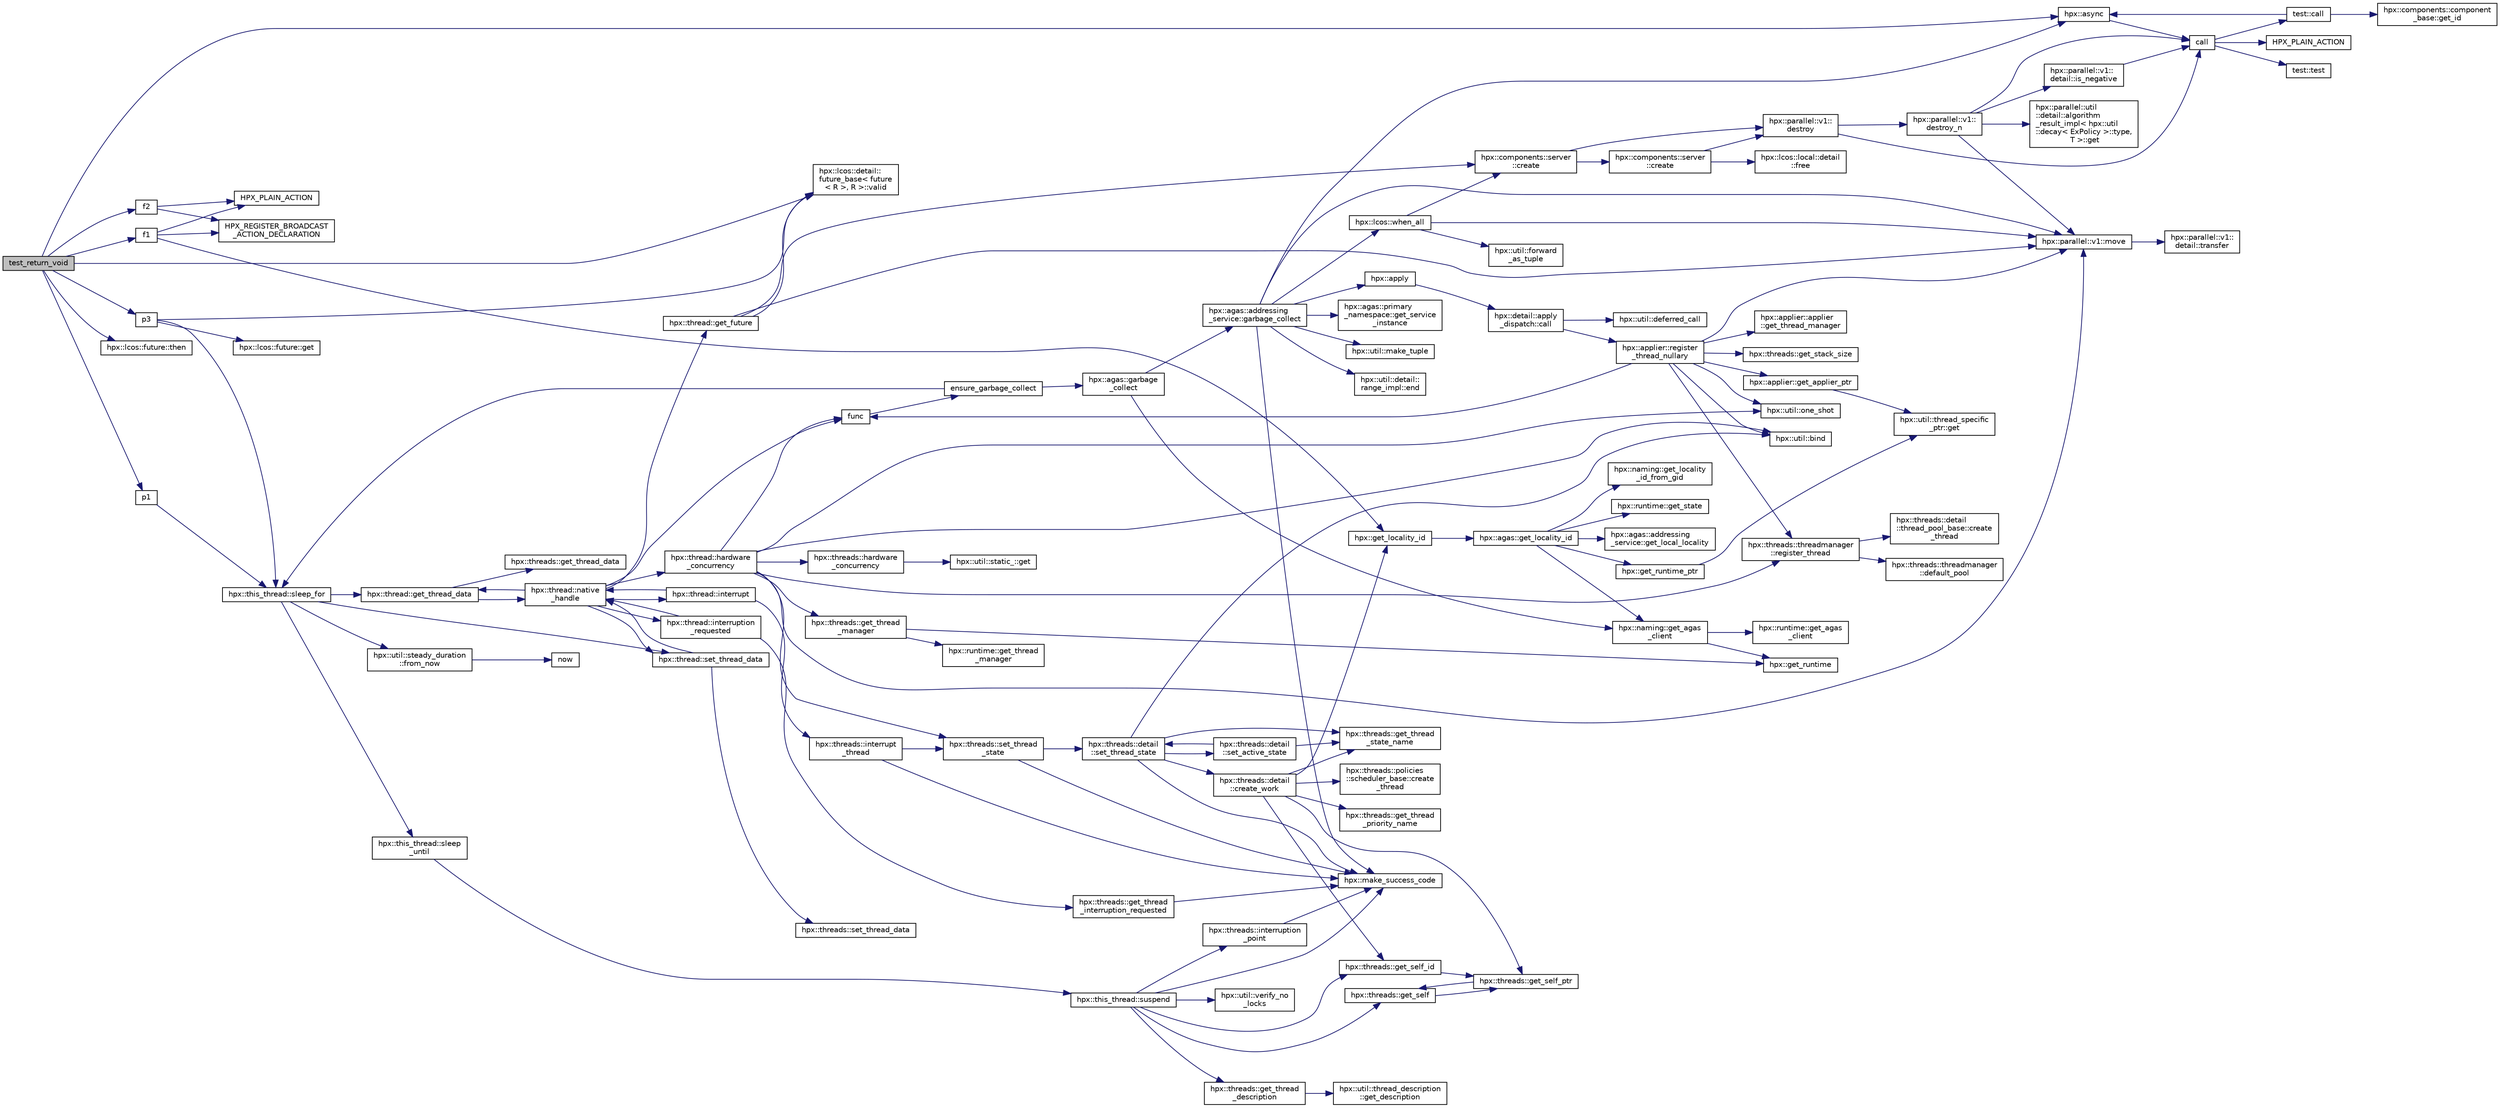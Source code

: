 digraph "test_return_void"
{
  edge [fontname="Helvetica",fontsize="10",labelfontname="Helvetica",labelfontsize="10"];
  node [fontname="Helvetica",fontsize="10",shape=record];
  rankdir="LR";
  Node1317 [label="test_return_void",height=0.2,width=0.4,color="black", fillcolor="grey75", style="filled", fontcolor="black"];
  Node1317 -> Node1318 [color="midnightblue",fontsize="10",style="solid",fontname="Helvetica"];
  Node1318 [label="f1",height=0.2,width=0.4,color="black", fillcolor="white", style="filled",URL="$d8/d8b/broadcast_8cpp.html#a1751fbd41f2529b84514a9dbd767959a"];
  Node1318 -> Node1319 [color="midnightblue",fontsize="10",style="solid",fontname="Helvetica"];
  Node1319 [label="hpx::get_locality_id",height=0.2,width=0.4,color="black", fillcolor="white", style="filled",URL="$d8/d83/namespacehpx.html#a158d7c54a657bb364c1704033010697b",tooltip="Return the number of the locality this function is being called from. "];
  Node1319 -> Node1320 [color="midnightblue",fontsize="10",style="solid",fontname="Helvetica"];
  Node1320 [label="hpx::agas::get_locality_id",height=0.2,width=0.4,color="black", fillcolor="white", style="filled",URL="$dc/d54/namespacehpx_1_1agas.html#a491cc2ddecdf0f1a9129900caa6a4d3e"];
  Node1320 -> Node1321 [color="midnightblue",fontsize="10",style="solid",fontname="Helvetica"];
  Node1321 [label="hpx::get_runtime_ptr",height=0.2,width=0.4,color="black", fillcolor="white", style="filled",URL="$d8/d83/namespacehpx.html#af29daf2bb3e01b4d6495a1742b6cce64"];
  Node1321 -> Node1322 [color="midnightblue",fontsize="10",style="solid",fontname="Helvetica"];
  Node1322 [label="hpx::util::thread_specific\l_ptr::get",height=0.2,width=0.4,color="black", fillcolor="white", style="filled",URL="$d4/d4c/structhpx_1_1util_1_1thread__specific__ptr.html#a3b27d8520710478aa41d1f74206bdba9"];
  Node1320 -> Node1323 [color="midnightblue",fontsize="10",style="solid",fontname="Helvetica"];
  Node1323 [label="hpx::runtime::get_state",height=0.2,width=0.4,color="black", fillcolor="white", style="filled",URL="$d0/d7b/classhpx_1_1runtime.html#ab405f80e060dac95d624520f38b0524c"];
  Node1320 -> Node1324 [color="midnightblue",fontsize="10",style="solid",fontname="Helvetica"];
  Node1324 [label="hpx::naming::get_agas\l_client",height=0.2,width=0.4,color="black", fillcolor="white", style="filled",URL="$d4/dc9/namespacehpx_1_1naming.html#a0408fffd5d34b620712a801b0ae3b032"];
  Node1324 -> Node1325 [color="midnightblue",fontsize="10",style="solid",fontname="Helvetica"];
  Node1325 [label="hpx::get_runtime",height=0.2,width=0.4,color="black", fillcolor="white", style="filled",URL="$d8/d83/namespacehpx.html#aef902cc6c7dd3b9fbadf34d1e850a070"];
  Node1324 -> Node1326 [color="midnightblue",fontsize="10",style="solid",fontname="Helvetica"];
  Node1326 [label="hpx::runtime::get_agas\l_client",height=0.2,width=0.4,color="black", fillcolor="white", style="filled",URL="$d0/d7b/classhpx_1_1runtime.html#aeb5dddd30d6b9861669af8ad44d1a96a"];
  Node1320 -> Node1327 [color="midnightblue",fontsize="10",style="solid",fontname="Helvetica"];
  Node1327 [label="hpx::agas::addressing\l_service::get_local_locality",height=0.2,width=0.4,color="black", fillcolor="white", style="filled",URL="$db/d58/structhpx_1_1agas_1_1addressing__service.html#ab52c19a37c2a7a006c6c15f90ad0539c"];
  Node1320 -> Node1328 [color="midnightblue",fontsize="10",style="solid",fontname="Helvetica"];
  Node1328 [label="hpx::naming::get_locality\l_id_from_gid",height=0.2,width=0.4,color="black", fillcolor="white", style="filled",URL="$d4/dc9/namespacehpx_1_1naming.html#a7fd43037784560bd04fda9b49e33529f"];
  Node1318 -> Node1329 [color="midnightblue",fontsize="10",style="solid",fontname="Helvetica"];
  Node1329 [label="HPX_PLAIN_ACTION",height=0.2,width=0.4,color="black", fillcolor="white", style="filled",URL="$d8/d8b/broadcast_8cpp.html#a19685a0394ce6a99351f7a679f6eeefc"];
  Node1318 -> Node1330 [color="midnightblue",fontsize="10",style="solid",fontname="Helvetica"];
  Node1330 [label="HPX_REGISTER_BROADCAST\l_ACTION_DECLARATION",height=0.2,width=0.4,color="black", fillcolor="white", style="filled",URL="$d7/d38/addressing__service_8cpp.html#a573d764d9cb34eec46a4bdffcf07875f"];
  Node1317 -> Node1331 [color="midnightblue",fontsize="10",style="solid",fontname="Helvetica"];
  Node1331 [label="hpx::async",height=0.2,width=0.4,color="black", fillcolor="white", style="filled",URL="$d8/d83/namespacehpx.html#acb7d8e37b73b823956ce144f9a57eaa4"];
  Node1331 -> Node1332 [color="midnightblue",fontsize="10",style="solid",fontname="Helvetica"];
  Node1332 [label="call",height=0.2,width=0.4,color="black", fillcolor="white", style="filled",URL="$d2/d67/promise__1620_8cpp.html#a58357f0b82bc761e1d0b9091ed563a70"];
  Node1332 -> Node1333 [color="midnightblue",fontsize="10",style="solid",fontname="Helvetica"];
  Node1333 [label="test::test",height=0.2,width=0.4,color="black", fillcolor="white", style="filled",URL="$d8/d89/structtest.html#ab42d5ece712d716b04cb3f686f297a26"];
  Node1332 -> Node1334 [color="midnightblue",fontsize="10",style="solid",fontname="Helvetica"];
  Node1334 [label="HPX_PLAIN_ACTION",height=0.2,width=0.4,color="black", fillcolor="white", style="filled",URL="$d2/d67/promise__1620_8cpp.html#ab96aab827a4b1fcaf66cfe0ba83fef23"];
  Node1332 -> Node1335 [color="midnightblue",fontsize="10",style="solid",fontname="Helvetica"];
  Node1335 [label="test::call",height=0.2,width=0.4,color="black", fillcolor="white", style="filled",URL="$d8/d89/structtest.html#aeb29e7ed6518b9426ccf1344c52620ae"];
  Node1335 -> Node1331 [color="midnightblue",fontsize="10",style="solid",fontname="Helvetica"];
  Node1335 -> Node1336 [color="midnightblue",fontsize="10",style="solid",fontname="Helvetica"];
  Node1336 [label="hpx::components::component\l_base::get_id",height=0.2,width=0.4,color="black", fillcolor="white", style="filled",URL="$d2/de6/classhpx_1_1components_1_1component__base.html#a4c8fd93514039bdf01c48d66d82b19cd"];
  Node1317 -> Node1337 [color="midnightblue",fontsize="10",style="solid",fontname="Helvetica"];
  Node1337 [label="p1",height=0.2,width=0.4,color="black", fillcolor="white", style="filled",URL="$df/da5/future__then_8cpp.html#a8978a24b044bacf963e33824a4c1ac98"];
  Node1337 -> Node1338 [color="midnightblue",fontsize="10",style="solid",fontname="Helvetica"];
  Node1338 [label="hpx::this_thread::sleep_for",height=0.2,width=0.4,color="black", fillcolor="white", style="filled",URL="$d9/d52/namespacehpx_1_1this__thread.html#afc042a5a5fa52eef2d1d177a343435cf"];
  Node1338 -> Node1339 [color="midnightblue",fontsize="10",style="solid",fontname="Helvetica"];
  Node1339 [label="hpx::this_thread::sleep\l_until",height=0.2,width=0.4,color="black", fillcolor="white", style="filled",URL="$d9/d52/namespacehpx_1_1this__thread.html#ae12a853980115b23ff0ab8ca06622658"];
  Node1339 -> Node1340 [color="midnightblue",fontsize="10",style="solid",fontname="Helvetica"];
  Node1340 [label="hpx::this_thread::suspend",height=0.2,width=0.4,color="black", fillcolor="white", style="filled",URL="$d9/d52/namespacehpx_1_1this__thread.html#aca220026fb3014c0881d129fe31c0073"];
  Node1340 -> Node1341 [color="midnightblue",fontsize="10",style="solid",fontname="Helvetica"];
  Node1341 [label="hpx::threads::get_self",height=0.2,width=0.4,color="black", fillcolor="white", style="filled",URL="$d7/d28/namespacehpx_1_1threads.html#a07daf4d6d29233f20d66d41ab7b5b8e8"];
  Node1341 -> Node1342 [color="midnightblue",fontsize="10",style="solid",fontname="Helvetica"];
  Node1342 [label="hpx::threads::get_self_ptr",height=0.2,width=0.4,color="black", fillcolor="white", style="filled",URL="$d7/d28/namespacehpx_1_1threads.html#a22877ae347ad884cde3a51397dad6c53"];
  Node1342 -> Node1341 [color="midnightblue",fontsize="10",style="solid",fontname="Helvetica"];
  Node1340 -> Node1343 [color="midnightblue",fontsize="10",style="solid",fontname="Helvetica"];
  Node1343 [label="hpx::threads::get_self_id",height=0.2,width=0.4,color="black", fillcolor="white", style="filled",URL="$d7/d28/namespacehpx_1_1threads.html#afafe0f900b9fac3d4ed3c747625c1cfe"];
  Node1343 -> Node1342 [color="midnightblue",fontsize="10",style="solid",fontname="Helvetica"];
  Node1340 -> Node1344 [color="midnightblue",fontsize="10",style="solid",fontname="Helvetica"];
  Node1344 [label="hpx::threads::interruption\l_point",height=0.2,width=0.4,color="black", fillcolor="white", style="filled",URL="$d7/d28/namespacehpx_1_1threads.html#ada6ec56a12b050707311d8c628089059"];
  Node1344 -> Node1345 [color="midnightblue",fontsize="10",style="solid",fontname="Helvetica"];
  Node1345 [label="hpx::make_success_code",height=0.2,width=0.4,color="black", fillcolor="white", style="filled",URL="$d8/d83/namespacehpx.html#a0e8512a8f49e2a6c8185061181419d8f",tooltip="Returns error_code(hpx::success, \"success\", mode). "];
  Node1340 -> Node1346 [color="midnightblue",fontsize="10",style="solid",fontname="Helvetica"];
  Node1346 [label="hpx::util::verify_no\l_locks",height=0.2,width=0.4,color="black", fillcolor="white", style="filled",URL="$df/dad/namespacehpx_1_1util.html#ae0e1837ee6f09b79b26c2e788d2e9fc9"];
  Node1340 -> Node1347 [color="midnightblue",fontsize="10",style="solid",fontname="Helvetica"];
  Node1347 [label="hpx::threads::get_thread\l_description",height=0.2,width=0.4,color="black", fillcolor="white", style="filled",URL="$d7/d28/namespacehpx_1_1threads.html#a42fc18a7a680f4e8bc633a4b4c956701"];
  Node1347 -> Node1348 [color="midnightblue",fontsize="10",style="solid",fontname="Helvetica"];
  Node1348 [label="hpx::util::thread_description\l::get_description",height=0.2,width=0.4,color="black", fillcolor="white", style="filled",URL="$df/d9e/structhpx_1_1util_1_1thread__description.html#a8c834e14eca6eb228188022577f9f952"];
  Node1340 -> Node1345 [color="midnightblue",fontsize="10",style="solid",fontname="Helvetica"];
  Node1338 -> Node1349 [color="midnightblue",fontsize="10",style="solid",fontname="Helvetica"];
  Node1349 [label="hpx::util::steady_duration\l::from_now",height=0.2,width=0.4,color="black", fillcolor="white", style="filled",URL="$d9/d4f/classhpx_1_1util_1_1steady__duration.html#a0132206d767cd0f7395507b40111a153"];
  Node1349 -> Node1350 [color="midnightblue",fontsize="10",style="solid",fontname="Helvetica"];
  Node1350 [label="now",height=0.2,width=0.4,color="black", fillcolor="white", style="filled",URL="$de/db3/1d__stencil__1__omp_8cpp.html#a89e9667753dccfac455bd37a7a3a7b16"];
  Node1338 -> Node1351 [color="midnightblue",fontsize="10",style="solid",fontname="Helvetica"];
  Node1351 [label="hpx::thread::get_thread_data",height=0.2,width=0.4,color="black", fillcolor="white", style="filled",URL="$de/d9b/classhpx_1_1thread.html#a4535ef82cec3b953d2c941d20e3e3904"];
  Node1351 -> Node1352 [color="midnightblue",fontsize="10",style="solid",fontname="Helvetica"];
  Node1352 [label="hpx::threads::get_thread_data",height=0.2,width=0.4,color="black", fillcolor="white", style="filled",URL="$d7/d28/namespacehpx_1_1threads.html#a8737931ff6303807225f735b2b384ae4"];
  Node1351 -> Node1353 [color="midnightblue",fontsize="10",style="solid",fontname="Helvetica"];
  Node1353 [label="hpx::thread::native\l_handle",height=0.2,width=0.4,color="black", fillcolor="white", style="filled",URL="$de/d9b/classhpx_1_1thread.html#acf48190d264ab64c1c4ec99d0b421b5a"];
  Node1353 -> Node1354 [color="midnightblue",fontsize="10",style="solid",fontname="Helvetica"];
  Node1354 [label="hpx::thread::hardware\l_concurrency",height=0.2,width=0.4,color="black", fillcolor="white", style="filled",URL="$de/d9b/classhpx_1_1thread.html#a8e4fff210e02485ba493bc3a2a956c03"];
  Node1354 -> Node1355 [color="midnightblue",fontsize="10",style="solid",fontname="Helvetica"];
  Node1355 [label="hpx::threads::hardware\l_concurrency",height=0.2,width=0.4,color="black", fillcolor="white", style="filled",URL="$d7/d28/namespacehpx_1_1threads.html#aa8752a235478d2ad7b5ac467b63ab527"];
  Node1355 -> Node1356 [color="midnightblue",fontsize="10",style="solid",fontname="Helvetica"];
  Node1356 [label="hpx::util::static_::get",height=0.2,width=0.4,color="black", fillcolor="white", style="filled",URL="$d3/dbb/structhpx_1_1util_1_1static__.html#a2967c633948a3bf17a3b5405ef5a8318"];
  Node1354 -> Node1357 [color="midnightblue",fontsize="10",style="solid",fontname="Helvetica"];
  Node1357 [label="func",height=0.2,width=0.4,color="black", fillcolor="white", style="filled",URL="$d8/dfd/id__type__ref__counting__1032_8cpp.html#ab811b86ea5107ffb3351fcaa29d2c652"];
  Node1357 -> Node1358 [color="midnightblue",fontsize="10",style="solid",fontname="Helvetica"];
  Node1358 [label="ensure_garbage_collect",height=0.2,width=0.4,color="black", fillcolor="white", style="filled",URL="$d8/dfd/id__type__ref__counting__1032_8cpp.html#a5264b94bf7c262ac0e521fb290d476d5"];
  Node1358 -> Node1338 [color="midnightblue",fontsize="10",style="solid",fontname="Helvetica"];
  Node1358 -> Node1359 [color="midnightblue",fontsize="10",style="solid",fontname="Helvetica"];
  Node1359 [label="hpx::agas::garbage\l_collect",height=0.2,width=0.4,color="black", fillcolor="white", style="filled",URL="$dc/d54/namespacehpx_1_1agas.html#a951337adc4f9bd6df00a50737468e911"];
  Node1359 -> Node1324 [color="midnightblue",fontsize="10",style="solid",fontname="Helvetica"];
  Node1359 -> Node1360 [color="midnightblue",fontsize="10",style="solid",fontname="Helvetica"];
  Node1360 [label="hpx::agas::addressing\l_service::garbage_collect",height=0.2,width=0.4,color="black", fillcolor="white", style="filled",URL="$db/d58/structhpx_1_1agas_1_1addressing__service.html#a87dcae0eacf6e62d5103ebf516d86f63"];
  Node1360 -> Node1345 [color="midnightblue",fontsize="10",style="solid",fontname="Helvetica"];
  Node1360 -> Node1361 [color="midnightblue",fontsize="10",style="solid",fontname="Helvetica"];
  Node1361 [label="hpx::agas::primary\l_namespace::get_service\l_instance",height=0.2,width=0.4,color="black", fillcolor="white", style="filled",URL="$d1/d43/structhpx_1_1agas_1_1primary__namespace.html#a7630ff0f30ff8c23b13b4672c5350e2e"];
  Node1360 -> Node1362 [color="midnightblue",fontsize="10",style="solid",fontname="Helvetica"];
  Node1362 [label="hpx::util::make_tuple",height=0.2,width=0.4,color="black", fillcolor="white", style="filled",URL="$df/dad/namespacehpx_1_1util.html#a06fa74211a987d208e013f400a9f5328"];
  Node1360 -> Node1363 [color="midnightblue",fontsize="10",style="solid",fontname="Helvetica"];
  Node1363 [label="hpx::util::detail::\lrange_impl::end",height=0.2,width=0.4,color="black", fillcolor="white", style="filled",URL="$d4/d4a/namespacehpx_1_1util_1_1detail_1_1range__impl.html#afb2ea48b0902f52ee4d8b764807b4316"];
  Node1360 -> Node1364 [color="midnightblue",fontsize="10",style="solid",fontname="Helvetica"];
  Node1364 [label="hpx::apply",height=0.2,width=0.4,color="black", fillcolor="white", style="filled",URL="$d8/d83/namespacehpx.html#aa87762f0db0731d385f3fdfdb25d59fc"];
  Node1364 -> Node1365 [color="midnightblue",fontsize="10",style="solid",fontname="Helvetica"];
  Node1365 [label="hpx::detail::apply\l_dispatch::call",height=0.2,width=0.4,color="black", fillcolor="white", style="filled",URL="$db/de8/structhpx_1_1detail_1_1apply__dispatch.html#a0755fab16d281e74bcff0f8045be9459"];
  Node1365 -> Node1366 [color="midnightblue",fontsize="10",style="solid",fontname="Helvetica"];
  Node1366 [label="hpx::applier::register\l_thread_nullary",height=0.2,width=0.4,color="black", fillcolor="white", style="filled",URL="$d8/dcb/namespacehpx_1_1applier.html#a401cd1145927e58d74d1eb52aaccd936"];
  Node1366 -> Node1367 [color="midnightblue",fontsize="10",style="solid",fontname="Helvetica"];
  Node1367 [label="hpx::applier::get_applier_ptr",height=0.2,width=0.4,color="black", fillcolor="white", style="filled",URL="$d8/dcb/namespacehpx_1_1applier.html#a617483cf2b77ad3a0aa428ade7b35299"];
  Node1367 -> Node1322 [color="midnightblue",fontsize="10",style="solid",fontname="Helvetica"];
  Node1366 -> Node1357 [color="midnightblue",fontsize="10",style="solid",fontname="Helvetica"];
  Node1366 -> Node1368 [color="midnightblue",fontsize="10",style="solid",fontname="Helvetica"];
  Node1368 [label="hpx::util::bind",height=0.2,width=0.4,color="black", fillcolor="white", style="filled",URL="$df/dad/namespacehpx_1_1util.html#ad844caedf82a0173d6909d910c3e48c6"];
  Node1366 -> Node1369 [color="midnightblue",fontsize="10",style="solid",fontname="Helvetica"];
  Node1369 [label="hpx::util::one_shot",height=0.2,width=0.4,color="black", fillcolor="white", style="filled",URL="$df/dad/namespacehpx_1_1util.html#a273e61be42a72415291e0ec0a4f28c7a"];
  Node1366 -> Node1370 [color="midnightblue",fontsize="10",style="solid",fontname="Helvetica"];
  Node1370 [label="hpx::parallel::v1::move",height=0.2,width=0.4,color="black", fillcolor="white", style="filled",URL="$db/db9/namespacehpx_1_1parallel_1_1v1.html#aa7c4ede081ce786c9d1eb1adff495cfc"];
  Node1370 -> Node1371 [color="midnightblue",fontsize="10",style="solid",fontname="Helvetica"];
  Node1371 [label="hpx::parallel::v1::\ldetail::transfer",height=0.2,width=0.4,color="black", fillcolor="white", style="filled",URL="$d2/ddd/namespacehpx_1_1parallel_1_1v1_1_1detail.html#ab1b56a05e1885ca7cc7ffa1804dd2f3c"];
  Node1366 -> Node1372 [color="midnightblue",fontsize="10",style="solid",fontname="Helvetica"];
  Node1372 [label="hpx::threads::get_stack_size",height=0.2,width=0.4,color="black", fillcolor="white", style="filled",URL="$d7/d28/namespacehpx_1_1threads.html#af597241b3c2785150be206737ca04aa6",tooltip="The get_stack_size function is part of the thread related API. It. "];
  Node1366 -> Node1373 [color="midnightblue",fontsize="10",style="solid",fontname="Helvetica"];
  Node1373 [label="hpx::applier::applier\l::get_thread_manager",height=0.2,width=0.4,color="black", fillcolor="white", style="filled",URL="$da/dcb/classhpx_1_1applier_1_1applier.html#acc36d583973701e573be39da97bba866",tooltip="Access the thread-manager instance associated with this applier. "];
  Node1366 -> Node1374 [color="midnightblue",fontsize="10",style="solid",fontname="Helvetica"];
  Node1374 [label="hpx::threads::threadmanager\l::register_thread",height=0.2,width=0.4,color="black", fillcolor="white", style="filled",URL="$d5/daa/classhpx_1_1threads_1_1threadmanager.html#a7f79c7578e08a60ca45eb276ce8133d8"];
  Node1374 -> Node1375 [color="midnightblue",fontsize="10",style="solid",fontname="Helvetica"];
  Node1375 [label="hpx::threads::threadmanager\l::default_pool",height=0.2,width=0.4,color="black", fillcolor="white", style="filled",URL="$d5/daa/classhpx_1_1threads_1_1threadmanager.html#a851f067d03b5dd1c5e6a9a6a841e05df"];
  Node1374 -> Node1376 [color="midnightblue",fontsize="10",style="solid",fontname="Helvetica"];
  Node1376 [label="hpx::threads::detail\l::thread_pool_base::create\l_thread",height=0.2,width=0.4,color="black", fillcolor="white", style="filled",URL="$de/dae/classhpx_1_1threads_1_1detail_1_1thread__pool__base.html#ad35d3779eef6f4528e62a26d71b34b34"];
  Node1365 -> Node1377 [color="midnightblue",fontsize="10",style="solid",fontname="Helvetica"];
  Node1377 [label="hpx::util::deferred_call",height=0.2,width=0.4,color="black", fillcolor="white", style="filled",URL="$df/dad/namespacehpx_1_1util.html#acdded623c658a7a3436f7e76bc9d881c"];
  Node1360 -> Node1370 [color="midnightblue",fontsize="10",style="solid",fontname="Helvetica"];
  Node1360 -> Node1331 [color="midnightblue",fontsize="10",style="solid",fontname="Helvetica"];
  Node1360 -> Node1378 [color="midnightblue",fontsize="10",style="solid",fontname="Helvetica"];
  Node1378 [label="hpx::lcos::when_all",height=0.2,width=0.4,color="black", fillcolor="white", style="filled",URL="$d2/dc9/namespacehpx_1_1lcos.html#a1a6fb024d8690923fb185d5aee204d54"];
  Node1378 -> Node1379 [color="midnightblue",fontsize="10",style="solid",fontname="Helvetica"];
  Node1379 [label="hpx::util::forward\l_as_tuple",height=0.2,width=0.4,color="black", fillcolor="white", style="filled",URL="$df/dad/namespacehpx_1_1util.html#ab7c31e3f24c3302a4f67b6735a6fa597"];
  Node1378 -> Node1370 [color="midnightblue",fontsize="10",style="solid",fontname="Helvetica"];
  Node1378 -> Node1380 [color="midnightblue",fontsize="10",style="solid",fontname="Helvetica"];
  Node1380 [label="hpx::components::server\l::create",height=0.2,width=0.4,color="black", fillcolor="white", style="filled",URL="$d2/da2/namespacehpx_1_1components_1_1server.html#ac776c89f3d68ceb910e8cee9fa937ab4",tooltip="Create arrays of components using their default constructor. "];
  Node1380 -> Node1381 [color="midnightblue",fontsize="10",style="solid",fontname="Helvetica"];
  Node1381 [label="hpx::components::server\l::create",height=0.2,width=0.4,color="black", fillcolor="white", style="filled",URL="$d2/da2/namespacehpx_1_1components_1_1server.html#a77d26de181c97b444565e230577981bd"];
  Node1381 -> Node1382 [color="midnightblue",fontsize="10",style="solid",fontname="Helvetica"];
  Node1382 [label="hpx::lcos::local::detail\l::free",height=0.2,width=0.4,color="black", fillcolor="white", style="filled",URL="$d4/dcb/namespacehpx_1_1lcos_1_1local_1_1detail.html#a55a940f019734e9bb045dc123cd80e48"];
  Node1381 -> Node1383 [color="midnightblue",fontsize="10",style="solid",fontname="Helvetica"];
  Node1383 [label="hpx::parallel::v1::\ldestroy",height=0.2,width=0.4,color="black", fillcolor="white", style="filled",URL="$db/db9/namespacehpx_1_1parallel_1_1v1.html#acf303558375048e8a7cc9a2c2e09477f"];
  Node1383 -> Node1332 [color="midnightblue",fontsize="10",style="solid",fontname="Helvetica"];
  Node1383 -> Node1384 [color="midnightblue",fontsize="10",style="solid",fontname="Helvetica"];
  Node1384 [label="hpx::parallel::v1::\ldestroy_n",height=0.2,width=0.4,color="black", fillcolor="white", style="filled",URL="$db/db9/namespacehpx_1_1parallel_1_1v1.html#a71d0691132a300690163f5636bcd5bd3"];
  Node1384 -> Node1385 [color="midnightblue",fontsize="10",style="solid",fontname="Helvetica"];
  Node1385 [label="hpx::parallel::v1::\ldetail::is_negative",height=0.2,width=0.4,color="black", fillcolor="white", style="filled",URL="$d2/ddd/namespacehpx_1_1parallel_1_1v1_1_1detail.html#adf2e40fc4b20ad0fd442ee3118a4d527"];
  Node1385 -> Node1332 [color="midnightblue",fontsize="10",style="solid",fontname="Helvetica"];
  Node1384 -> Node1386 [color="midnightblue",fontsize="10",style="solid",fontname="Helvetica"];
  Node1386 [label="hpx::parallel::util\l::detail::algorithm\l_result_impl\< hpx::util\l::decay\< ExPolicy \>::type,\l T \>::get",height=0.2,width=0.4,color="black", fillcolor="white", style="filled",URL="$d2/d42/structhpx_1_1parallel_1_1util_1_1detail_1_1algorithm__result__impl.html#ab5b051e8ec74eff5e0e62fd63f5d377e"];
  Node1384 -> Node1370 [color="midnightblue",fontsize="10",style="solid",fontname="Helvetica"];
  Node1384 -> Node1332 [color="midnightblue",fontsize="10",style="solid",fontname="Helvetica"];
  Node1380 -> Node1383 [color="midnightblue",fontsize="10",style="solid",fontname="Helvetica"];
  Node1354 -> Node1368 [color="midnightblue",fontsize="10",style="solid",fontname="Helvetica"];
  Node1354 -> Node1369 [color="midnightblue",fontsize="10",style="solid",fontname="Helvetica"];
  Node1354 -> Node1370 [color="midnightblue",fontsize="10",style="solid",fontname="Helvetica"];
  Node1354 -> Node1387 [color="midnightblue",fontsize="10",style="solid",fontname="Helvetica"];
  Node1387 [label="hpx::threads::get_thread\l_manager",height=0.2,width=0.4,color="black", fillcolor="white", style="filled",URL="$d7/d28/namespacehpx_1_1threads.html#a076973c3a53beadde7d967e22c4f6cce"];
  Node1387 -> Node1325 [color="midnightblue",fontsize="10",style="solid",fontname="Helvetica"];
  Node1387 -> Node1388 [color="midnightblue",fontsize="10",style="solid",fontname="Helvetica"];
  Node1388 [label="hpx::runtime::get_thread\l_manager",height=0.2,width=0.4,color="black", fillcolor="white", style="filled",URL="$d0/d7b/classhpx_1_1runtime.html#a865b12d57fcd44a8d3dda3e35414f563"];
  Node1354 -> Node1374 [color="midnightblue",fontsize="10",style="solid",fontname="Helvetica"];
  Node1354 -> Node1389 [color="midnightblue",fontsize="10",style="solid",fontname="Helvetica"];
  Node1389 [label="hpx::threads::set_thread\l_state",height=0.2,width=0.4,color="black", fillcolor="white", style="filled",URL="$d7/d28/namespacehpx_1_1threads.html#ac0690ad16ad778bcc79dcd727cc33025",tooltip="Set the thread state of the thread referenced by the thread_id id. "];
  Node1389 -> Node1345 [color="midnightblue",fontsize="10",style="solid",fontname="Helvetica"];
  Node1389 -> Node1390 [color="midnightblue",fontsize="10",style="solid",fontname="Helvetica"];
  Node1390 [label="hpx::threads::detail\l::set_thread_state",height=0.2,width=0.4,color="black", fillcolor="white", style="filled",URL="$d2/dd1/namespacehpx_1_1threads_1_1detail.html#af85ddc854c4a149bf1738eb1b111b9ab"];
  Node1390 -> Node1391 [color="midnightblue",fontsize="10",style="solid",fontname="Helvetica"];
  Node1391 [label="hpx::threads::get_thread\l_state_name",height=0.2,width=0.4,color="black", fillcolor="white", style="filled",URL="$d7/d28/namespacehpx_1_1threads.html#a26f91ea8d2195f165c033241c5cd11db"];
  Node1390 -> Node1345 [color="midnightblue",fontsize="10",style="solid",fontname="Helvetica"];
  Node1390 -> Node1368 [color="midnightblue",fontsize="10",style="solid",fontname="Helvetica"];
  Node1390 -> Node1392 [color="midnightblue",fontsize="10",style="solid",fontname="Helvetica"];
  Node1392 [label="hpx::threads::detail\l::set_active_state",height=0.2,width=0.4,color="black", fillcolor="white", style="filled",URL="$d2/dd1/namespacehpx_1_1threads_1_1detail.html#a45884a5bf04ad66a4f259231a3947e76"];
  Node1392 -> Node1391 [color="midnightblue",fontsize="10",style="solid",fontname="Helvetica"];
  Node1392 -> Node1390 [color="midnightblue",fontsize="10",style="solid",fontname="Helvetica"];
  Node1390 -> Node1393 [color="midnightblue",fontsize="10",style="solid",fontname="Helvetica"];
  Node1393 [label="hpx::threads::detail\l::create_work",height=0.2,width=0.4,color="black", fillcolor="white", style="filled",URL="$d2/dd1/namespacehpx_1_1threads_1_1detail.html#ae22384a3c1b1a1940032fad068fb54b1"];
  Node1393 -> Node1391 [color="midnightblue",fontsize="10",style="solid",fontname="Helvetica"];
  Node1393 -> Node1394 [color="midnightblue",fontsize="10",style="solid",fontname="Helvetica"];
  Node1394 [label="hpx::threads::get_thread\l_priority_name",height=0.2,width=0.4,color="black", fillcolor="white", style="filled",URL="$d7/d28/namespacehpx_1_1threads.html#a9c6b2fec0c1cf5b06ff83ce756ca6d42"];
  Node1393 -> Node1342 [color="midnightblue",fontsize="10",style="solid",fontname="Helvetica"];
  Node1393 -> Node1343 [color="midnightblue",fontsize="10",style="solid",fontname="Helvetica"];
  Node1393 -> Node1319 [color="midnightblue",fontsize="10",style="solid",fontname="Helvetica"];
  Node1393 -> Node1395 [color="midnightblue",fontsize="10",style="solid",fontname="Helvetica"];
  Node1395 [label="hpx::threads::policies\l::scheduler_base::create\l_thread",height=0.2,width=0.4,color="black", fillcolor="white", style="filled",URL="$dd/d7e/structhpx_1_1threads_1_1policies_1_1scheduler__base.html#ad3b05cd7f363cc8e8410ce368c3794e0"];
  Node1353 -> Node1396 [color="midnightblue",fontsize="10",style="solid",fontname="Helvetica"];
  Node1396 [label="hpx::thread::interrupt",height=0.2,width=0.4,color="black", fillcolor="white", style="filled",URL="$de/d9b/classhpx_1_1thread.html#ac34d0d033aa743c476a79dbc2e1a8a39"];
  Node1396 -> Node1397 [color="midnightblue",fontsize="10",style="solid",fontname="Helvetica"];
  Node1397 [label="hpx::threads::interrupt\l_thread",height=0.2,width=0.4,color="black", fillcolor="white", style="filled",URL="$d7/d28/namespacehpx_1_1threads.html#a6bdda1a2aab61b9b13d274b5155d7e73"];
  Node1397 -> Node1345 [color="midnightblue",fontsize="10",style="solid",fontname="Helvetica"];
  Node1397 -> Node1389 [color="midnightblue",fontsize="10",style="solid",fontname="Helvetica"];
  Node1396 -> Node1353 [color="midnightblue",fontsize="10",style="solid",fontname="Helvetica"];
  Node1353 -> Node1398 [color="midnightblue",fontsize="10",style="solid",fontname="Helvetica"];
  Node1398 [label="hpx::thread::interruption\l_requested",height=0.2,width=0.4,color="black", fillcolor="white", style="filled",URL="$de/d9b/classhpx_1_1thread.html#a33276bb4c20bbb0b1978944e18ef71b8"];
  Node1398 -> Node1399 [color="midnightblue",fontsize="10",style="solid",fontname="Helvetica"];
  Node1399 [label="hpx::threads::get_thread\l_interruption_requested",height=0.2,width=0.4,color="black", fillcolor="white", style="filled",URL="$d7/d28/namespacehpx_1_1threads.html#ae64a7fdb8b5c8bac7be0c8282672a03b"];
  Node1399 -> Node1345 [color="midnightblue",fontsize="10",style="solid",fontname="Helvetica"];
  Node1398 -> Node1353 [color="midnightblue",fontsize="10",style="solid",fontname="Helvetica"];
  Node1353 -> Node1400 [color="midnightblue",fontsize="10",style="solid",fontname="Helvetica"];
  Node1400 [label="hpx::thread::get_future",height=0.2,width=0.4,color="black", fillcolor="white", style="filled",URL="$de/d9b/classhpx_1_1thread.html#a87fdb0d8da826366fc190ed224900a64"];
  Node1400 -> Node1401 [color="midnightblue",fontsize="10",style="solid",fontname="Helvetica"];
  Node1401 [label="hpx::lcos::detail::\lfuture_base\< future\l\< R \>, R \>::valid",height=0.2,width=0.4,color="black", fillcolor="white", style="filled",URL="$d5/dd7/classhpx_1_1lcos_1_1detail_1_1future__base.html#aaf7beb7374815614363033bd96573e75"];
  Node1400 -> Node1380 [color="midnightblue",fontsize="10",style="solid",fontname="Helvetica"];
  Node1400 -> Node1370 [color="midnightblue",fontsize="10",style="solid",fontname="Helvetica"];
  Node1353 -> Node1351 [color="midnightblue",fontsize="10",style="solid",fontname="Helvetica"];
  Node1353 -> Node1402 [color="midnightblue",fontsize="10",style="solid",fontname="Helvetica"];
  Node1402 [label="hpx::thread::set_thread_data",height=0.2,width=0.4,color="black", fillcolor="white", style="filled",URL="$de/d9b/classhpx_1_1thread.html#a7317a3cf5251f3b33c990449570d4cea"];
  Node1402 -> Node1403 [color="midnightblue",fontsize="10",style="solid",fontname="Helvetica"];
  Node1403 [label="hpx::threads::set_thread_data",height=0.2,width=0.4,color="black", fillcolor="white", style="filled",URL="$d7/d28/namespacehpx_1_1threads.html#a00a625acc149fce3ae38e4340454acf7"];
  Node1402 -> Node1353 [color="midnightblue",fontsize="10",style="solid",fontname="Helvetica"];
  Node1353 -> Node1357 [color="midnightblue",fontsize="10",style="solid",fontname="Helvetica"];
  Node1338 -> Node1402 [color="midnightblue",fontsize="10",style="solid",fontname="Helvetica"];
  Node1317 -> Node1401 [color="midnightblue",fontsize="10",style="solid",fontname="Helvetica"];
  Node1317 -> Node1404 [color="midnightblue",fontsize="10",style="solid",fontname="Helvetica"];
  Node1404 [label="f2",height=0.2,width=0.4,color="black", fillcolor="white", style="filled",URL="$d8/d8b/broadcast_8cpp.html#a90b718127ae383af9c1b52fb8d5e1166"];
  Node1404 -> Node1329 [color="midnightblue",fontsize="10",style="solid",fontname="Helvetica"];
  Node1404 -> Node1330 [color="midnightblue",fontsize="10",style="solid",fontname="Helvetica"];
  Node1317 -> Node1405 [color="midnightblue",fontsize="10",style="solid",fontname="Helvetica"];
  Node1405 [label="hpx::lcos::future::then",height=0.2,width=0.4,color="black", fillcolor="white", style="filled",URL="$d0/d33/classhpx_1_1lcos_1_1future.html#a17045dee172c36e208b2cbd400fa8797"];
  Node1317 -> Node1406 [color="midnightblue",fontsize="10",style="solid",fontname="Helvetica"];
  Node1406 [label="p3",height=0.2,width=0.4,color="black", fillcolor="white", style="filled",URL="$df/da5/future__then_8cpp.html#ada3ca76feabb79611290ef351f1ad171"];
  Node1406 -> Node1401 [color="midnightblue",fontsize="10",style="solid",fontname="Helvetica"];
  Node1406 -> Node1407 [color="midnightblue",fontsize="10",style="solid",fontname="Helvetica"];
  Node1407 [label="hpx::lcos::future::get",height=0.2,width=0.4,color="black", fillcolor="white", style="filled",URL="$d0/d33/classhpx_1_1lcos_1_1future.html#a8c28269486d5620ac48af349f17bb41c"];
  Node1406 -> Node1338 [color="midnightblue",fontsize="10",style="solid",fontname="Helvetica"];
}

